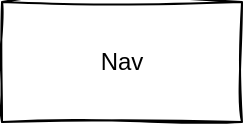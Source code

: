 <mxfile>
    <diagram id="zw94b9Uf30s6tIanOptI" name="Page-1">
        <mxGraphModel dx="1157" dy="452" grid="1" gridSize="10" guides="1" tooltips="1" connect="1" arrows="1" fold="1" page="1" pageScale="1" pageWidth="850" pageHeight="1100" math="0" shadow="0">
            <root>
                <mxCell id="0"/>
                <mxCell id="1" parent="0"/>
                <UserObject label="Nav" link="data:page/id,dB5mFzJLiARcghYxbWj7" id="2">
                    <mxCell style="rounded=0;whiteSpace=wrap;html=1;sketch=1;curveFitting=1;jiggle=2;" vertex="1" parent="1">
                        <mxGeometry x="40" y="40" width="120" height="60" as="geometry"/>
                    </mxCell>
                </UserObject>
            </root>
        </mxGraphModel>
    </diagram>
    <diagram id="dB5mFzJLiARcghYxbWj7" name="Page-2">
        <mxGraphModel dx="1157" dy="452" grid="1" gridSize="10" guides="1" tooltips="1" connect="1" arrows="1" fold="1" page="1" pageScale="1" pageWidth="850" pageHeight="1100" math="0" shadow="0">
            <root>
                <mxCell id="0"/>
                <mxCell id="1" parent="0"/>
                <mxCell id="_XyMW8iKtqsclt6mwUXb-1" value="back" style="ellipse;whiteSpace=wrap;html=1;aspect=fixed;" vertex="1" parent="1">
                    <mxGeometry x="40" y="40" width="80" height="80" as="geometry"/>
                </mxCell>
            </root>
        </mxGraphModel>
    </diagram>
</mxfile>